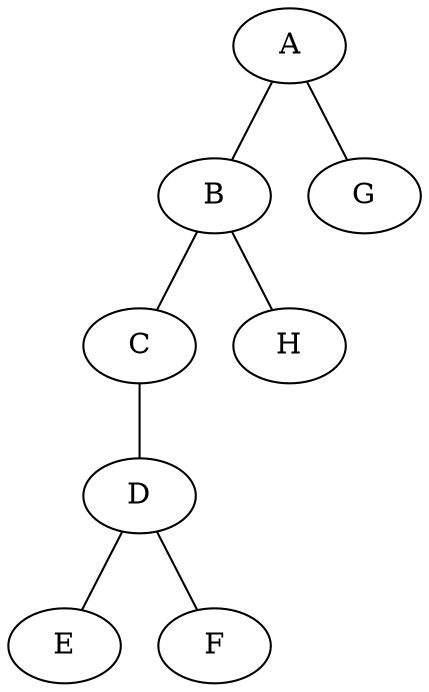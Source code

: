 
graph graphname { 
        A--B;
        B--C;
        C--D;
        D--E;
        D--F;
        B--H;
        A--G;
	}
